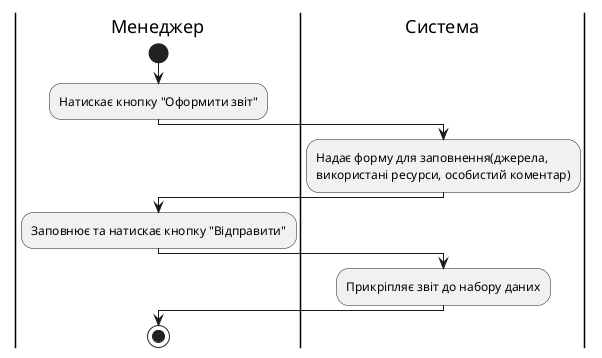 @startuml

    |Менеджер|
    start
    :Натискає кнопку "Оформити звіт";
    |Система|
    :Надає форму для заповнення(джерела, \nвикористані ресурси, особистий коментар);
    |Менеджер|
    :Заповнює та натискає кнопку "Відправити";
    |Система|
    :Прикріпляє звіт до набору даних;
        |Менеджер|
    stop;
@enduml
